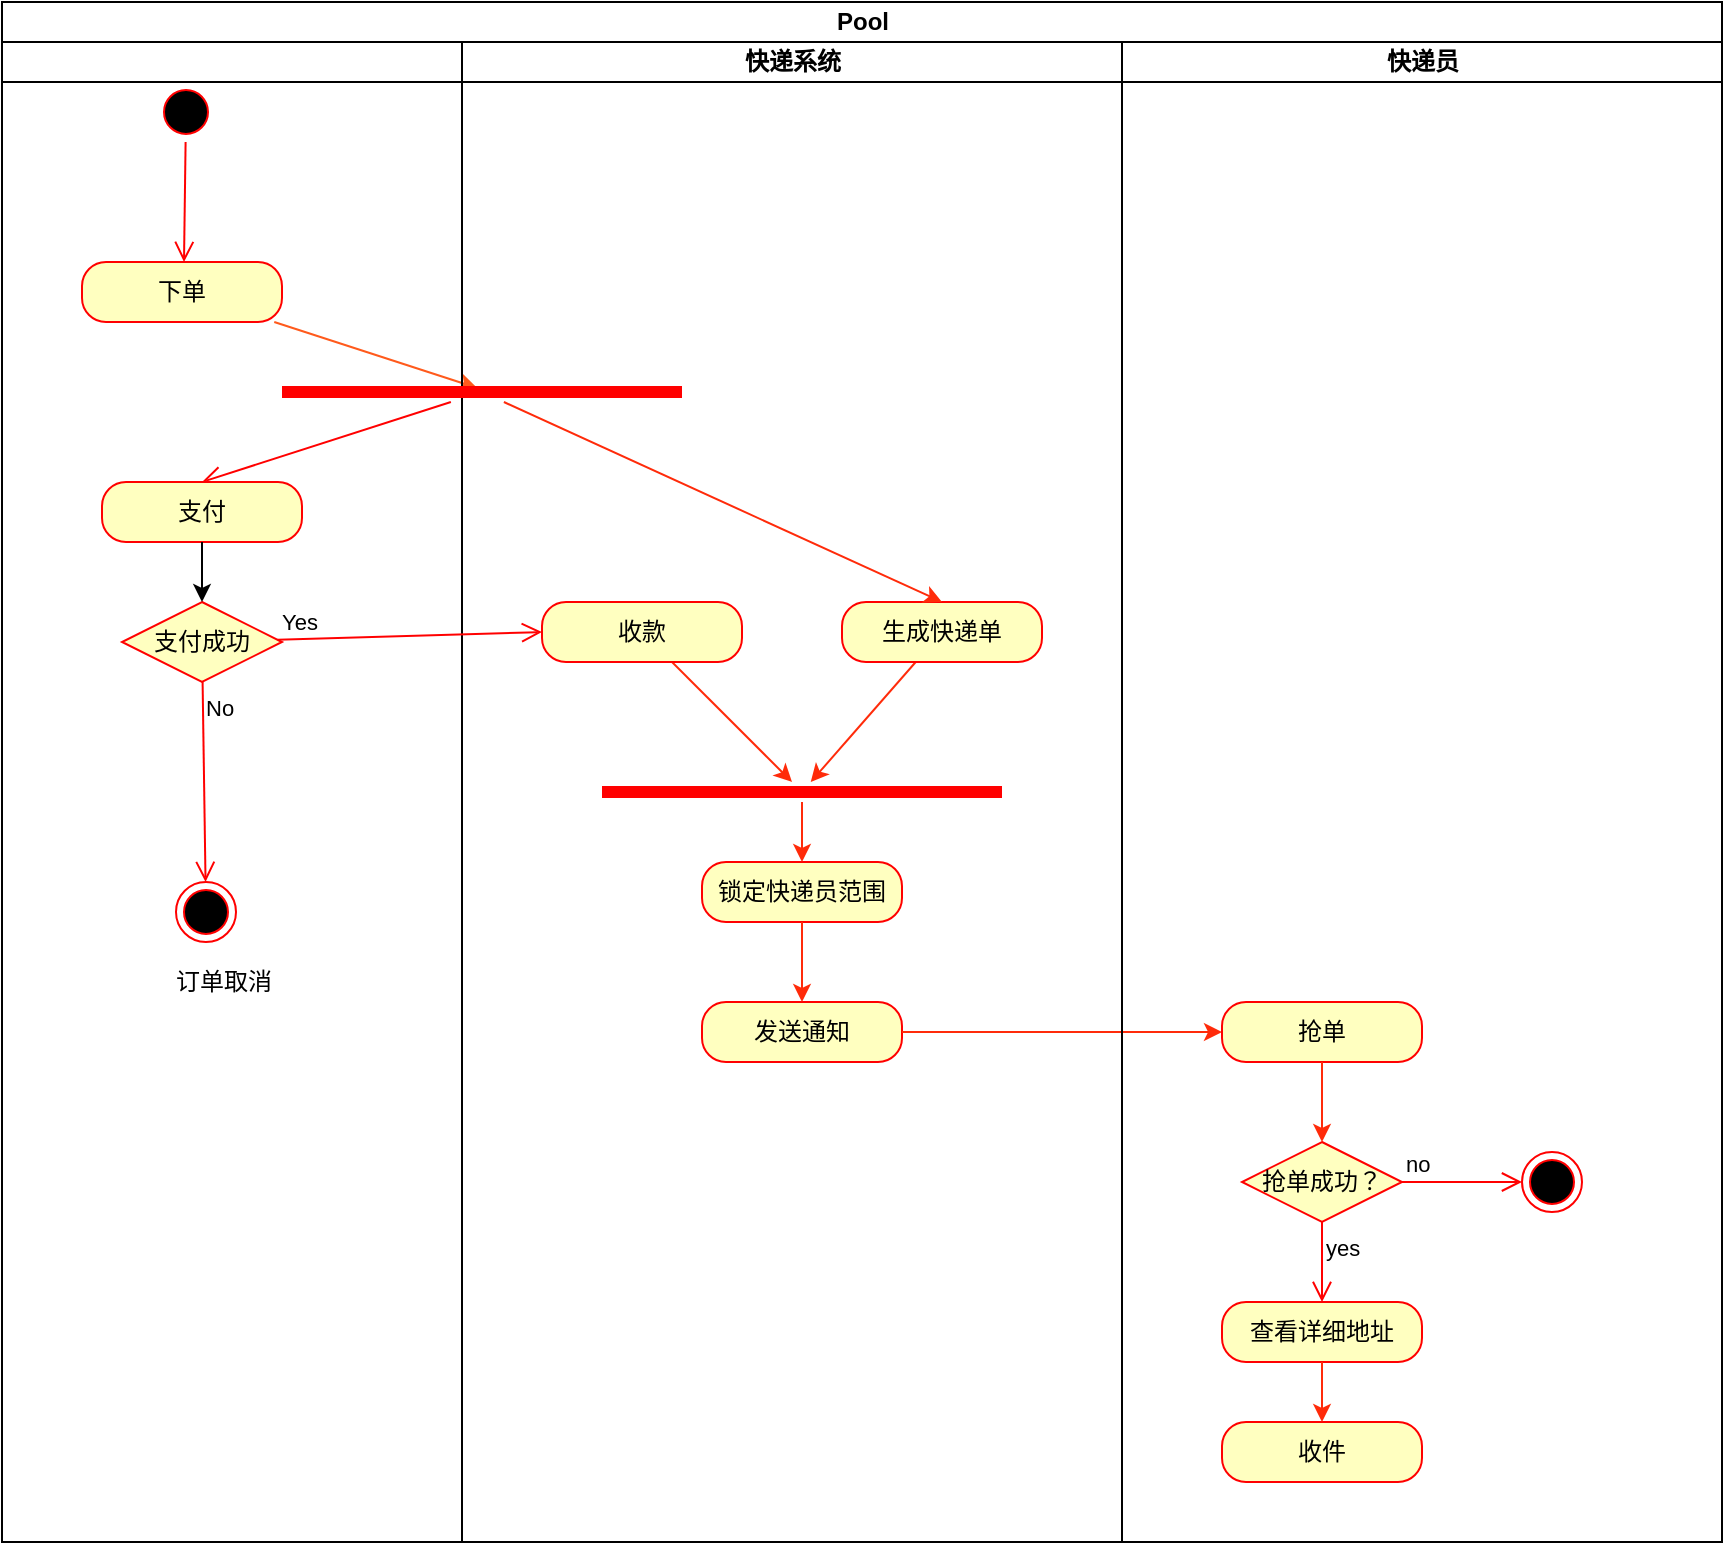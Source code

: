 <mxfile version="14.1.3" type="github">
  <diagram id="qxTyvewcbjxnNr8Hr94W" name="下单-抢单活动图">
    <mxGraphModel dx="1026" dy="607" grid="1" gridSize="10" guides="1" tooltips="1" connect="1" arrows="1" fold="1" page="1" pageScale="1" pageWidth="2339" pageHeight="3300" math="0" shadow="0">
      <root>
        <mxCell id="ZANoCRO6pwCxuDd8znXz-0" />
        <mxCell id="ZANoCRO6pwCxuDd8znXz-1" parent="ZANoCRO6pwCxuDd8znXz-0" />
        <mxCell id="vbwdOs1oIL1K-1MVHl3S-0" value="Pool" style="swimlane;html=1;childLayout=stackLayout;resizeParent=1;resizeParentMax=0;startSize=20;" vertex="1" parent="ZANoCRO6pwCxuDd8znXz-1">
          <mxGeometry x="270" y="10" width="860" height="770" as="geometry">
            <mxRectangle x="270" y="10" width="60" height="20" as="alternateBounds" />
          </mxGeometry>
        </mxCell>
        <mxCell id="vbwdOs1oIL1K-1MVHl3S-1" value="用户" style="swimlane;html=1;startSize=20;" vertex="1" parent="vbwdOs1oIL1K-1MVHl3S-0">
          <mxGeometry y="20" width="560" height="750" as="geometry" />
        </mxCell>
        <mxCell id="vbwdOs1oIL1K-1MVHl3S-65" value="" style="ellipse;html=1;shape=startState;fillColor=#000000;strokeColor=#ff0000;" vertex="1" parent="vbwdOs1oIL1K-1MVHl3S-1">
          <mxGeometry x="77" y="20" width="30" height="30" as="geometry" />
        </mxCell>
        <mxCell id="vbwdOs1oIL1K-1MVHl3S-66" value="" style="html=1;verticalAlign=bottom;endArrow=open;endSize=8;strokeColor=#ff0000;" edge="1" source="vbwdOs1oIL1K-1MVHl3S-65" parent="vbwdOs1oIL1K-1MVHl3S-1">
          <mxGeometry relative="1" as="geometry">
            <mxPoint x="91" y="110" as="targetPoint" />
          </mxGeometry>
        </mxCell>
        <mxCell id="vbwdOs1oIL1K-1MVHl3S-73" style="rounded=0;orthogonalLoop=1;jettySize=auto;html=1;fillColor=#a20025;strokeColor=#FF5A1C;entryX=0.488;entryY=0.3;entryDx=0;entryDy=0;entryPerimeter=0;" edge="1" parent="vbwdOs1oIL1K-1MVHl3S-1" source="vbwdOs1oIL1K-1MVHl3S-67" target="vbwdOs1oIL1K-1MVHl3S-71">
          <mxGeometry relative="1" as="geometry">
            <mxPoint x="240" y="190" as="targetPoint" />
          </mxGeometry>
        </mxCell>
        <mxCell id="vbwdOs1oIL1K-1MVHl3S-67" value="下单" style="rounded=1;whiteSpace=wrap;html=1;arcSize=40;fontColor=#000000;fillColor=#ffffc0;strokeColor=#ff0000;" vertex="1" parent="vbwdOs1oIL1K-1MVHl3S-1">
          <mxGeometry x="40" y="110" width="100" height="30" as="geometry" />
        </mxCell>
        <mxCell id="vbwdOs1oIL1K-1MVHl3S-2" value="快递系统" style="swimlane;html=1;startSize=20;" vertex="1" parent="vbwdOs1oIL1K-1MVHl3S-1">
          <mxGeometry x="230" width="330" height="750" as="geometry" />
        </mxCell>
        <mxCell id="vbwdOs1oIL1K-1MVHl3S-97" style="edgeStyle=none;rounded=0;orthogonalLoop=1;jettySize=auto;html=1;strokeColor=#FF2B0A;" edge="1" parent="vbwdOs1oIL1K-1MVHl3S-2" source="vbwdOs1oIL1K-1MVHl3S-92" target="vbwdOs1oIL1K-1MVHl3S-95">
          <mxGeometry relative="1" as="geometry" />
        </mxCell>
        <mxCell id="vbwdOs1oIL1K-1MVHl3S-92" value="生成快递单" style="rounded=1;whiteSpace=wrap;html=1;arcSize=40;fontColor=#000000;fillColor=#ffffc0;strokeColor=#ff0000;" vertex="1" parent="vbwdOs1oIL1K-1MVHl3S-2">
          <mxGeometry x="190" y="280" width="100" height="30" as="geometry" />
        </mxCell>
        <mxCell id="vbwdOs1oIL1K-1MVHl3S-98" style="edgeStyle=none;rounded=0;orthogonalLoop=1;jettySize=auto;html=1;strokeColor=#FF2B0A;" edge="1" parent="vbwdOs1oIL1K-1MVHl3S-2" source="vbwdOs1oIL1K-1MVHl3S-94" target="vbwdOs1oIL1K-1MVHl3S-95">
          <mxGeometry relative="1" as="geometry" />
        </mxCell>
        <mxCell id="vbwdOs1oIL1K-1MVHl3S-94" value="收款" style="rounded=1;whiteSpace=wrap;html=1;arcSize=40;fontColor=#000000;fillColor=#ffffc0;strokeColor=#ff0000;" vertex="1" parent="vbwdOs1oIL1K-1MVHl3S-2">
          <mxGeometry x="40" y="280" width="100" height="30" as="geometry" />
        </mxCell>
        <mxCell id="vbwdOs1oIL1K-1MVHl3S-95" value="" style="shape=line;html=1;strokeWidth=6;strokeColor=#ff0000;direction=west;" vertex="1" parent="vbwdOs1oIL1K-1MVHl3S-2">
          <mxGeometry x="70" y="370" width="200" height="10" as="geometry" />
        </mxCell>
        <mxCell id="vbwdOs1oIL1K-1MVHl3S-71" value="" style="shape=line;html=1;strokeWidth=6;strokeColor=#ff0000;" vertex="1" parent="vbwdOs1oIL1K-1MVHl3S-2">
          <mxGeometry x="-90" y="170" width="200" height="10" as="geometry" />
        </mxCell>
        <mxCell id="vbwdOs1oIL1K-1MVHl3S-93" style="edgeStyle=none;rounded=0;orthogonalLoop=1;jettySize=auto;html=1;entryX=0.5;entryY=0;entryDx=0;entryDy=0;strokeColor=#FF2B0A;" edge="1" parent="vbwdOs1oIL1K-1MVHl3S-2" source="vbwdOs1oIL1K-1MVHl3S-71" target="vbwdOs1oIL1K-1MVHl3S-92">
          <mxGeometry relative="1" as="geometry" />
        </mxCell>
        <mxCell id="vbwdOs1oIL1K-1MVHl3S-99" value="锁定快递员范围" style="rounded=1;whiteSpace=wrap;html=1;arcSize=40;fontColor=#000000;fillColor=#ffffc0;strokeColor=#ff0000;" vertex="1" parent="vbwdOs1oIL1K-1MVHl3S-2">
          <mxGeometry x="120" y="410" width="100" height="30" as="geometry" />
        </mxCell>
        <mxCell id="vbwdOs1oIL1K-1MVHl3S-101" value="" style="edgeStyle=none;rounded=0;orthogonalLoop=1;jettySize=auto;html=1;strokeColor=#FF2B0A;entryX=0.5;entryY=0;entryDx=0;entryDy=0;" edge="1" parent="vbwdOs1oIL1K-1MVHl3S-2" source="vbwdOs1oIL1K-1MVHl3S-95" target="vbwdOs1oIL1K-1MVHl3S-99">
          <mxGeometry relative="1" as="geometry">
            <mxPoint x="170" y="460" as="targetPoint" />
          </mxGeometry>
        </mxCell>
        <mxCell id="vbwdOs1oIL1K-1MVHl3S-102" value="发送通知" style="rounded=1;whiteSpace=wrap;html=1;arcSize=40;fontColor=#000000;fillColor=#ffffc0;strokeColor=#ff0000;" vertex="1" parent="vbwdOs1oIL1K-1MVHl3S-2">
          <mxGeometry x="120" y="480" width="100" height="30" as="geometry" />
        </mxCell>
        <mxCell id="vbwdOs1oIL1K-1MVHl3S-103" value="" style="edgeStyle=none;rounded=0;orthogonalLoop=1;jettySize=auto;html=1;strokeColor=#FF2B0A;" edge="1" parent="vbwdOs1oIL1K-1MVHl3S-2" source="vbwdOs1oIL1K-1MVHl3S-99" target="vbwdOs1oIL1K-1MVHl3S-102">
          <mxGeometry relative="1" as="geometry" />
        </mxCell>
        <mxCell id="vbwdOs1oIL1K-1MVHl3S-72" value="" style="html=1;verticalAlign=bottom;endArrow=open;endSize=8;strokeColor=#ff0000;entryX=0.5;entryY=0;entryDx=0;entryDy=0;" edge="1" source="vbwdOs1oIL1K-1MVHl3S-71" parent="vbwdOs1oIL1K-1MVHl3S-1" target="vbwdOs1oIL1K-1MVHl3S-82">
          <mxGeometry relative="1" as="geometry">
            <mxPoint x="240" y="270" as="targetPoint" />
          </mxGeometry>
        </mxCell>
        <mxCell id="vbwdOs1oIL1K-1MVHl3S-82" value="支付" style="rounded=1;whiteSpace=wrap;html=1;arcSize=40;fontColor=#000000;fillColor=#ffffc0;strokeColor=#ff0000;" vertex="1" parent="vbwdOs1oIL1K-1MVHl3S-1">
          <mxGeometry x="50" y="220" width="100" height="30" as="geometry" />
        </mxCell>
        <mxCell id="vbwdOs1oIL1K-1MVHl3S-84" value="支付成功" style="rhombus;whiteSpace=wrap;html=1;fillColor=#ffffc0;strokeColor=#ff0000;" vertex="1" parent="vbwdOs1oIL1K-1MVHl3S-1">
          <mxGeometry x="60" y="280" width="80" height="40" as="geometry" />
        </mxCell>
        <mxCell id="vbwdOs1oIL1K-1MVHl3S-85" value="Yes" style="html=1;align=left;verticalAlign=bottom;endArrow=open;endSize=8;strokeColor=#ff0000;entryX=0;entryY=0.5;entryDx=0;entryDy=0;" edge="1" source="vbwdOs1oIL1K-1MVHl3S-84" parent="vbwdOs1oIL1K-1MVHl3S-1" target="vbwdOs1oIL1K-1MVHl3S-94">
          <mxGeometry x="-1" relative="1" as="geometry">
            <mxPoint x="230" y="340" as="targetPoint" />
          </mxGeometry>
        </mxCell>
        <mxCell id="vbwdOs1oIL1K-1MVHl3S-83" value="" style="ellipse;html=1;shape=endState;fillColor=#000000;strokeColor=#ff0000;" vertex="1" parent="vbwdOs1oIL1K-1MVHl3S-1">
          <mxGeometry x="87" y="420" width="30" height="30" as="geometry" />
        </mxCell>
        <mxCell id="vbwdOs1oIL1K-1MVHl3S-87" value="No" style="html=1;align=left;verticalAlign=top;endArrow=open;endSize=8;strokeColor=#ff0000;" edge="1" parent="vbwdOs1oIL1K-1MVHl3S-1" source="vbwdOs1oIL1K-1MVHl3S-84" target="vbwdOs1oIL1K-1MVHl3S-83">
          <mxGeometry x="-1" relative="1" as="geometry">
            <mxPoint x="360" y="450" as="targetPoint" />
            <mxPoint x="360" y="390" as="sourcePoint" />
          </mxGeometry>
        </mxCell>
        <mxCell id="vbwdOs1oIL1K-1MVHl3S-89" value="" style="edgeStyle=none;rounded=0;orthogonalLoop=1;jettySize=auto;html=1;entryX=0.5;entryY=0;entryDx=0;entryDy=0;" edge="1" parent="vbwdOs1oIL1K-1MVHl3S-1" source="vbwdOs1oIL1K-1MVHl3S-82" target="vbwdOs1oIL1K-1MVHl3S-84">
          <mxGeometry relative="1" as="geometry">
            <mxPoint x="100" y="360" as="targetPoint" />
          </mxGeometry>
        </mxCell>
        <mxCell id="vbwdOs1oIL1K-1MVHl3S-91" value="订单取消" style="text;html=1;strokeColor=none;fillColor=none;align=center;verticalAlign=middle;whiteSpace=wrap;rounded=0;" vertex="1" parent="vbwdOs1oIL1K-1MVHl3S-1">
          <mxGeometry x="82" y="460" width="58" height="20" as="geometry" />
        </mxCell>
        <mxCell id="vbwdOs1oIL1K-1MVHl3S-105" value="" style="edgeStyle=none;rounded=0;orthogonalLoop=1;jettySize=auto;html=1;strokeColor=#FF2B0A;" edge="1" parent="vbwdOs1oIL1K-1MVHl3S-0" source="vbwdOs1oIL1K-1MVHl3S-102" target="vbwdOs1oIL1K-1MVHl3S-104">
          <mxGeometry relative="1" as="geometry" />
        </mxCell>
        <mxCell id="vbwdOs1oIL1K-1MVHl3S-3" value="快递员" style="swimlane;html=1;startSize=20;" vertex="1" parent="vbwdOs1oIL1K-1MVHl3S-0">
          <mxGeometry x="560" y="20" width="300" height="750" as="geometry" />
        </mxCell>
        <mxCell id="vbwdOs1oIL1K-1MVHl3S-104" value="抢单" style="rounded=1;whiteSpace=wrap;html=1;arcSize=40;fontColor=#000000;fillColor=#ffffc0;strokeColor=#ff0000;" vertex="1" parent="vbwdOs1oIL1K-1MVHl3S-3">
          <mxGeometry x="50" y="480" width="100" height="30" as="geometry" />
        </mxCell>
        <mxCell id="vbwdOs1oIL1K-1MVHl3S-106" value="抢单成功？" style="rhombus;whiteSpace=wrap;html=1;fillColor=#ffffc0;strokeColor=#ff0000;" vertex="1" parent="vbwdOs1oIL1K-1MVHl3S-3">
          <mxGeometry x="60" y="550" width="80" height="40" as="geometry" />
        </mxCell>
        <mxCell id="vbwdOs1oIL1K-1MVHl3S-107" value="no" style="edgeStyle=orthogonalEdgeStyle;html=1;align=left;verticalAlign=bottom;endArrow=open;endSize=8;strokeColor=#ff0000;" edge="1" source="vbwdOs1oIL1K-1MVHl3S-106" parent="vbwdOs1oIL1K-1MVHl3S-3">
          <mxGeometry x="-1" relative="1" as="geometry">
            <mxPoint x="200" y="570" as="targetPoint" />
          </mxGeometry>
        </mxCell>
        <mxCell id="vbwdOs1oIL1K-1MVHl3S-111" value="" style="edgeStyle=none;rounded=0;orthogonalLoop=1;jettySize=auto;html=1;strokeColor=#FF2B0A;entryX=0.5;entryY=0;entryDx=0;entryDy=0;" edge="1" parent="vbwdOs1oIL1K-1MVHl3S-3" source="vbwdOs1oIL1K-1MVHl3S-104" target="vbwdOs1oIL1K-1MVHl3S-106">
          <mxGeometry relative="1" as="geometry">
            <mxPoint x="100" y="590" as="targetPoint" />
          </mxGeometry>
        </mxCell>
        <mxCell id="vbwdOs1oIL1K-1MVHl3S-112" value="" style="ellipse;html=1;shape=endState;fillColor=#000000;strokeColor=#ff0000;" vertex="1" parent="vbwdOs1oIL1K-1MVHl3S-3">
          <mxGeometry x="200" y="555" width="30" height="30" as="geometry" />
        </mxCell>
        <mxCell id="vbwdOs1oIL1K-1MVHl3S-113" value="查看详细地址" style="rounded=1;whiteSpace=wrap;html=1;arcSize=40;fontColor=#000000;fillColor=#ffffc0;strokeColor=#ff0000;" vertex="1" parent="vbwdOs1oIL1K-1MVHl3S-3">
          <mxGeometry x="50" y="630" width="100" height="30" as="geometry" />
        </mxCell>
        <mxCell id="vbwdOs1oIL1K-1MVHl3S-114" value="yes" style="edgeStyle=orthogonalEdgeStyle;html=1;align=left;verticalAlign=top;endArrow=open;endSize=8;strokeColor=#ff0000;" edge="1" parent="vbwdOs1oIL1K-1MVHl3S-3" source="vbwdOs1oIL1K-1MVHl3S-106" target="vbwdOs1oIL1K-1MVHl3S-113">
          <mxGeometry x="-1" relative="1" as="geometry">
            <mxPoint x="930" y="680" as="targetPoint" />
            <mxPoint x="930" y="620.0" as="sourcePoint" />
          </mxGeometry>
        </mxCell>
        <mxCell id="vbwdOs1oIL1K-1MVHl3S-115" value="收件" style="rounded=1;whiteSpace=wrap;html=1;arcSize=40;fontColor=#000000;fillColor=#ffffc0;strokeColor=#ff0000;" vertex="1" parent="vbwdOs1oIL1K-1MVHl3S-3">
          <mxGeometry x="50" y="690" width="100" height="30" as="geometry" />
        </mxCell>
        <mxCell id="vbwdOs1oIL1K-1MVHl3S-116" value="" style="edgeStyle=none;rounded=0;orthogonalLoop=1;jettySize=auto;html=1;strokeColor=#FF2B0A;" edge="1" parent="vbwdOs1oIL1K-1MVHl3S-3" source="vbwdOs1oIL1K-1MVHl3S-113" target="vbwdOs1oIL1K-1MVHl3S-115">
          <mxGeometry relative="1" as="geometry" />
        </mxCell>
      </root>
    </mxGraphModel>
  </diagram>
</mxfile>
